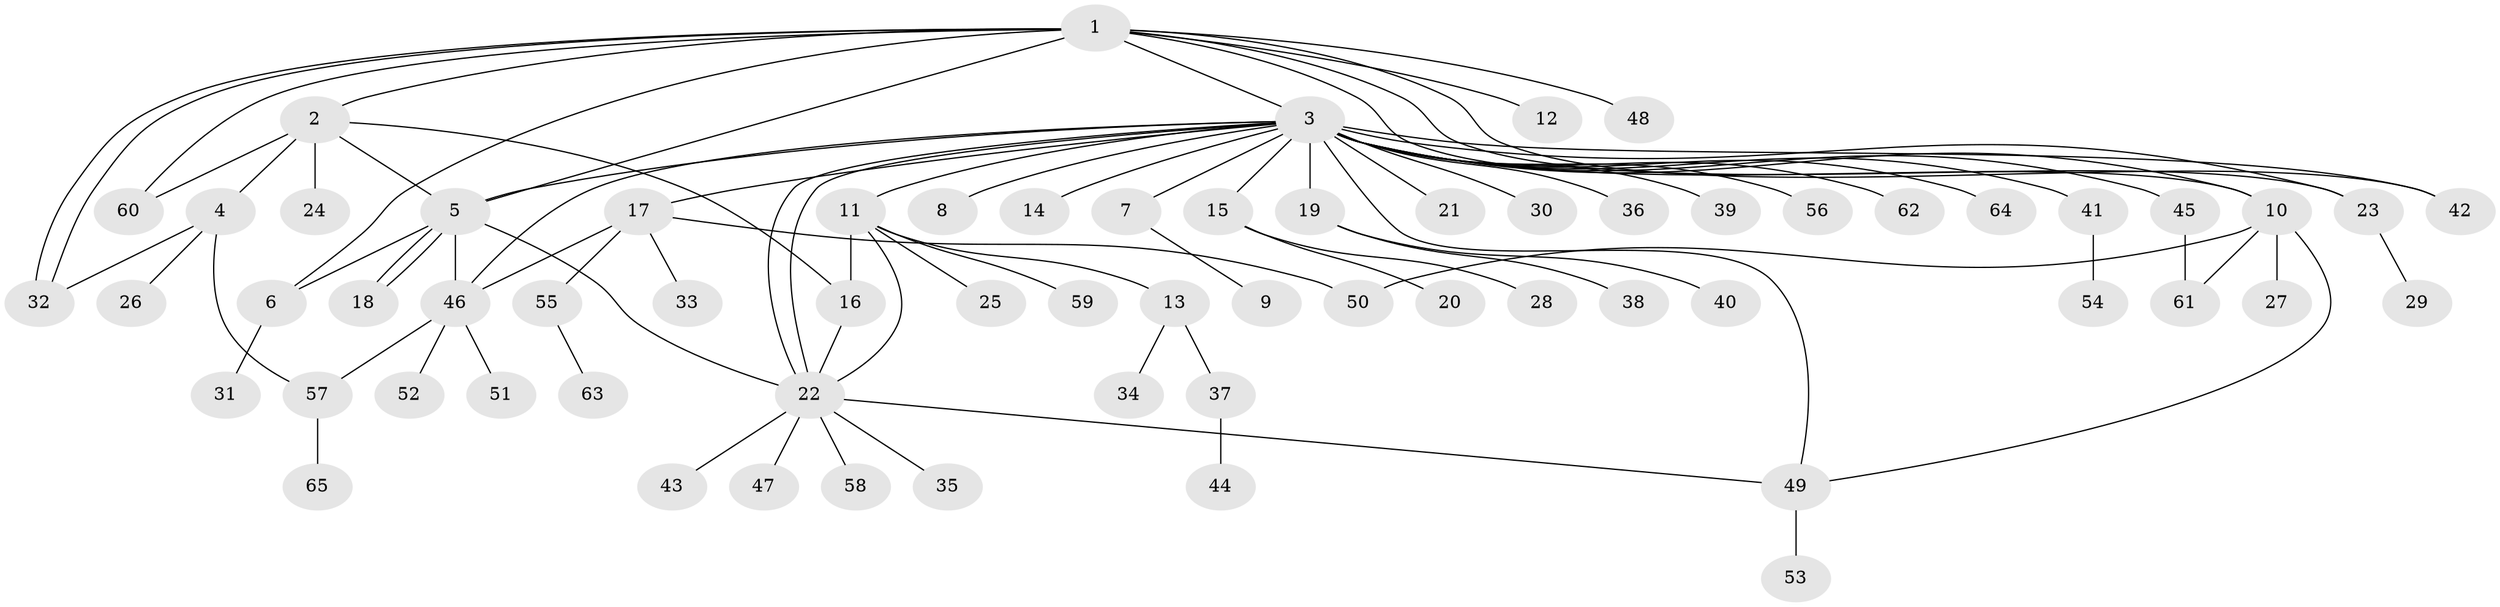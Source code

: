 // coarse degree distribution, {1: 0.9230769230769231, 11: 0.038461538461538464, 15: 0.038461538461538464}
// Generated by graph-tools (version 1.1) at 2025/51/03/04/25 21:51:50]
// undirected, 65 vertices, 86 edges
graph export_dot {
graph [start="1"]
  node [color=gray90,style=filled];
  1;
  2;
  3;
  4;
  5;
  6;
  7;
  8;
  9;
  10;
  11;
  12;
  13;
  14;
  15;
  16;
  17;
  18;
  19;
  20;
  21;
  22;
  23;
  24;
  25;
  26;
  27;
  28;
  29;
  30;
  31;
  32;
  33;
  34;
  35;
  36;
  37;
  38;
  39;
  40;
  41;
  42;
  43;
  44;
  45;
  46;
  47;
  48;
  49;
  50;
  51;
  52;
  53;
  54;
  55;
  56;
  57;
  58;
  59;
  60;
  61;
  62;
  63;
  64;
  65;
  1 -- 2;
  1 -- 3;
  1 -- 5;
  1 -- 6;
  1 -- 10;
  1 -- 12;
  1 -- 23;
  1 -- 32;
  1 -- 32;
  1 -- 42;
  1 -- 48;
  1 -- 60;
  2 -- 4;
  2 -- 5;
  2 -- 16;
  2 -- 24;
  2 -- 60;
  3 -- 5;
  3 -- 7;
  3 -- 8;
  3 -- 10;
  3 -- 11;
  3 -- 14;
  3 -- 15;
  3 -- 17;
  3 -- 19;
  3 -- 21;
  3 -- 22;
  3 -- 22;
  3 -- 23;
  3 -- 30;
  3 -- 36;
  3 -- 39;
  3 -- 41;
  3 -- 42;
  3 -- 45;
  3 -- 46;
  3 -- 49;
  3 -- 56;
  3 -- 62;
  3 -- 64;
  4 -- 26;
  4 -- 32;
  4 -- 57;
  5 -- 6;
  5 -- 18;
  5 -- 18;
  5 -- 22;
  5 -- 46;
  6 -- 31;
  7 -- 9;
  10 -- 27;
  10 -- 49;
  10 -- 50;
  10 -- 61;
  11 -- 13;
  11 -- 16;
  11 -- 22;
  11 -- 25;
  11 -- 59;
  13 -- 34;
  13 -- 37;
  15 -- 20;
  15 -- 28;
  16 -- 22;
  17 -- 33;
  17 -- 46;
  17 -- 50;
  17 -- 55;
  19 -- 38;
  19 -- 40;
  22 -- 35;
  22 -- 43;
  22 -- 47;
  22 -- 49;
  22 -- 58;
  23 -- 29;
  37 -- 44;
  41 -- 54;
  45 -- 61;
  46 -- 51;
  46 -- 52;
  46 -- 57;
  49 -- 53;
  55 -- 63;
  57 -- 65;
}
